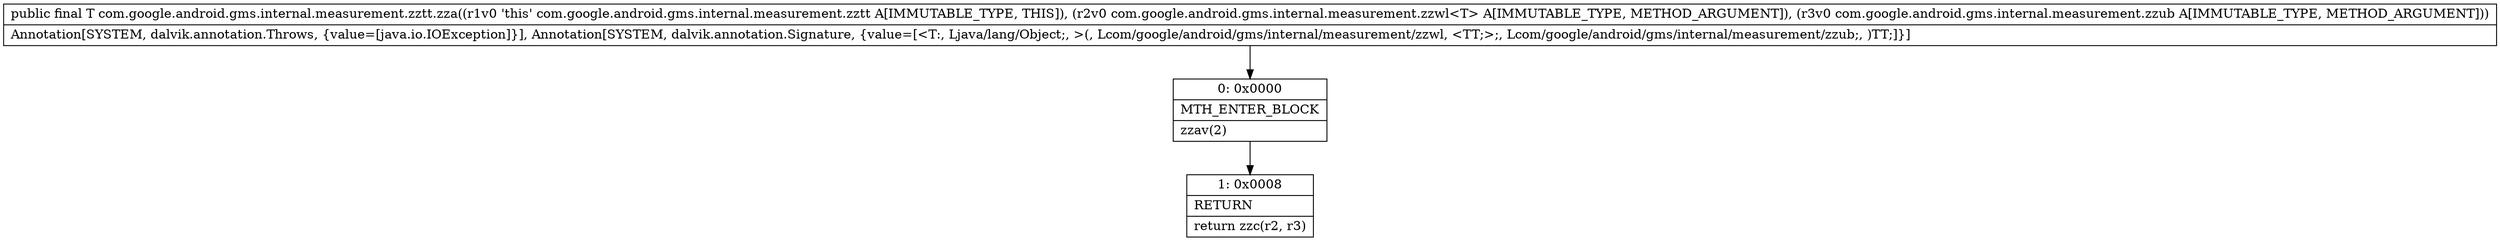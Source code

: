 digraph "CFG forcom.google.android.gms.internal.measurement.zztt.zza(Lcom\/google\/android\/gms\/internal\/measurement\/zzwl;Lcom\/google\/android\/gms\/internal\/measurement\/zzub;)Ljava\/lang\/Object;" {
Node_0 [shape=record,label="{0\:\ 0x0000|MTH_ENTER_BLOCK\l|zzav(2)\l}"];
Node_1 [shape=record,label="{1\:\ 0x0008|RETURN\l|return zzc(r2, r3)\l}"];
MethodNode[shape=record,label="{public final T com.google.android.gms.internal.measurement.zztt.zza((r1v0 'this' com.google.android.gms.internal.measurement.zztt A[IMMUTABLE_TYPE, THIS]), (r2v0 com.google.android.gms.internal.measurement.zzwl\<T\> A[IMMUTABLE_TYPE, METHOD_ARGUMENT]), (r3v0 com.google.android.gms.internal.measurement.zzub A[IMMUTABLE_TYPE, METHOD_ARGUMENT]))  | Annotation[SYSTEM, dalvik.annotation.Throws, \{value=[java.io.IOException]\}], Annotation[SYSTEM, dalvik.annotation.Signature, \{value=[\<T:, Ljava\/lang\/Object;, \>(, Lcom\/google\/android\/gms\/internal\/measurement\/zzwl, \<TT;\>;, Lcom\/google\/android\/gms\/internal\/measurement\/zzub;, )TT;]\}]\l}"];
MethodNode -> Node_0;
Node_0 -> Node_1;
}

